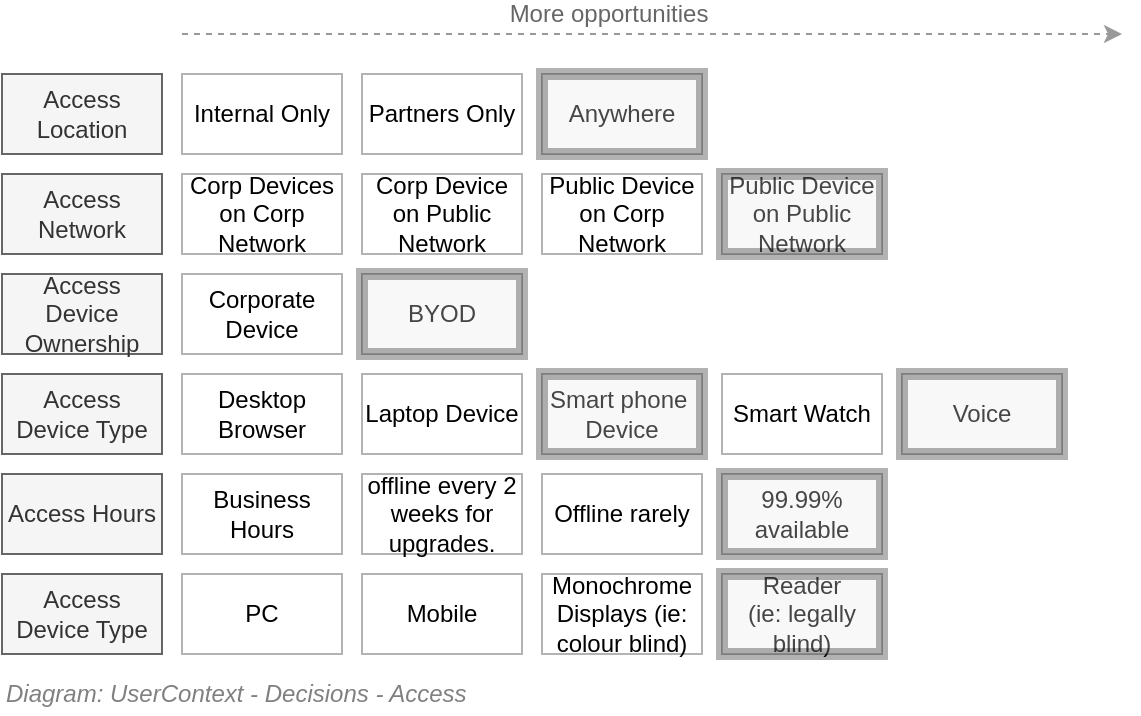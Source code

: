 <mxfile compressed="false" version="17.5.0" type="google">
  <diagram name="User Context/Decisions/Access" id="wuKyTM1Aeqc9ZpzhQ8_M">
    <mxGraphModel grid="1" page="1" gridSize="10" guides="1" tooltips="1" connect="1" arrows="1" fold="1" pageScale="1" pageWidth="827" pageHeight="1169" math="0" shadow="0">
      <root>
        <mxCell id="xtrtIprGjCq3bWZC8pVK-0" />
        <mxCell id="xtrtIprGjCq3bWZC8pVK-48" value="Diagram" style="" parent="xtrtIprGjCq3bWZC8pVK-0" />
        <mxCell id="xtrtIprGjCq3bWZC8pVK-3" value="Internal Only" style="rounded=0;whiteSpace=wrap;html=1;shadow=0;glass=0;comic=0;strokeColor=#B3B3B3;fillColor=none;fontSize=12;align=center;" vertex="1" parent="xtrtIprGjCq3bWZC8pVK-48">
          <mxGeometry x="210" y="200" width="80" height="40" as="geometry" />
        </mxCell>
        <mxCell id="xtrtIprGjCq3bWZC8pVK-4" value="Partners Only" style="rounded=0;whiteSpace=wrap;html=1;shadow=0;glass=0;comic=0;strokeColor=#B3B3B3;fillColor=none;fontSize=12;align=center;" vertex="1" parent="xtrtIprGjCq3bWZC8pVK-48">
          <mxGeometry x="300" y="200" width="80" height="40" as="geometry" />
        </mxCell>
        <mxCell id="xtrtIprGjCq3bWZC8pVK-5" value="Anywhere" style="rounded=0;whiteSpace=wrap;html=1;shadow=0;glass=0;comic=0;strokeColor=#B3B3B3;fillColor=none;fontSize=12;align=center;" vertex="1" parent="xtrtIprGjCq3bWZC8pVK-48">
          <mxGeometry x="390" y="200" width="80" height="40" as="geometry" />
        </mxCell>
        <mxCell id="xtrtIprGjCq3bWZC8pVK-6" value="Access Location" style="rounded=0;whiteSpace=wrap;html=1;shadow=0;glass=0;comic=0;strokeColor=#666666;fillColor=#f5f5f5;fontSize=12;align=center;fontColor=#333333;" vertex="1" parent="xtrtIprGjCq3bWZC8pVK-48">
          <mxGeometry x="120" y="200" width="80" height="40" as="geometry" />
        </mxCell>
        <mxCell id="xtrtIprGjCq3bWZC8pVK-7" value="Corp Devices on Corp Network" style="rounded=0;whiteSpace=wrap;html=1;shadow=0;glass=0;comic=0;strokeColor=#B3B3B3;fillColor=none;fontSize=12;align=center;" vertex="1" parent="xtrtIprGjCq3bWZC8pVK-48">
          <mxGeometry x="210" y="250" width="80" height="40" as="geometry" />
        </mxCell>
        <mxCell id="xtrtIprGjCq3bWZC8pVK-8" value="Corp Device on Public Network" style="rounded=0;whiteSpace=wrap;html=1;shadow=0;glass=0;comic=0;strokeColor=#B3B3B3;fillColor=none;fontSize=12;align=center;" vertex="1" parent="xtrtIprGjCq3bWZC8pVK-48">
          <mxGeometry x="300" y="250" width="80" height="40" as="geometry" />
        </mxCell>
        <mxCell id="xtrtIprGjCq3bWZC8pVK-9" value="Public Device&lt;br&gt;on Corp Network" style="rounded=0;whiteSpace=wrap;html=1;shadow=0;glass=0;comic=0;strokeColor=#B3B3B3;fillColor=none;fontSize=12;align=center;" vertex="1" parent="xtrtIprGjCq3bWZC8pVK-48">
          <mxGeometry x="390" y="250" width="80" height="40" as="geometry" />
        </mxCell>
        <mxCell id="xtrtIprGjCq3bWZC8pVK-10" value="Access Network" style="rounded=0;whiteSpace=wrap;html=1;shadow=0;glass=0;comic=0;strokeColor=#666666;fillColor=#f5f5f5;fontSize=12;align=center;fontColor=#333333;" vertex="1" parent="xtrtIprGjCq3bWZC8pVK-48">
          <mxGeometry x="120" y="250" width="80" height="40" as="geometry" />
        </mxCell>
        <mxCell id="xtrtIprGjCq3bWZC8pVK-11" value="Public Device on Public Network" style="rounded=0;whiteSpace=wrap;html=1;shadow=0;glass=0;comic=0;strokeColor=#B3B3B3;fillColor=none;fontSize=12;align=center;" vertex="1" parent="xtrtIprGjCq3bWZC8pVK-48">
          <mxGeometry x="480" y="250" width="80" height="40" as="geometry" />
        </mxCell>
        <mxCell id="xtrtIprGjCq3bWZC8pVK-12" value="Access Device Ownership" style="rounded=0;whiteSpace=wrap;html=1;shadow=0;glass=0;comic=0;strokeColor=#666666;fillColor=#f5f5f5;fontSize=12;align=center;fontColor=#333333;" vertex="1" parent="xtrtIprGjCq3bWZC8pVK-48">
          <mxGeometry x="120" y="300" width="80" height="40" as="geometry" />
        </mxCell>
        <mxCell id="xtrtIprGjCq3bWZC8pVK-13" value="Corporate Device" style="rounded=0;whiteSpace=wrap;html=1;shadow=0;glass=0;comic=0;strokeColor=#B3B3B3;fillColor=none;fontSize=12;align=center;" vertex="1" parent="xtrtIprGjCq3bWZC8pVK-48">
          <mxGeometry x="210" y="300" width="80" height="40" as="geometry" />
        </mxCell>
        <mxCell id="xtrtIprGjCq3bWZC8pVK-14" value="BYOD" style="rounded=0;whiteSpace=wrap;html=1;shadow=0;glass=0;comic=0;strokeColor=#B3B3B3;fillColor=none;fontSize=12;align=center;" vertex="1" parent="xtrtIprGjCq3bWZC8pVK-48">
          <mxGeometry x="300" y="300" width="80" height="40" as="geometry" />
        </mxCell>
        <mxCell id="xtrtIprGjCq3bWZC8pVK-15" value="Access Device Type" style="rounded=0;whiteSpace=wrap;html=1;shadow=0;glass=0;comic=0;strokeColor=#666666;fillColor=#f5f5f5;fontSize=12;align=center;fontColor=#333333;" vertex="1" parent="xtrtIprGjCq3bWZC8pVK-48">
          <mxGeometry x="120" y="350" width="80" height="40" as="geometry" />
        </mxCell>
        <mxCell id="xtrtIprGjCq3bWZC8pVK-16" value="Desktop Browser" style="rounded=0;whiteSpace=wrap;html=1;shadow=0;glass=0;comic=0;strokeColor=#B3B3B3;fillColor=none;fontSize=12;align=center;" vertex="1" parent="xtrtIprGjCq3bWZC8pVK-48">
          <mxGeometry x="210" y="350" width="80" height="40" as="geometry" />
        </mxCell>
        <mxCell id="xtrtIprGjCq3bWZC8pVK-17" value="Smart phone&amp;nbsp;&lt;br&gt;Device" style="rounded=0;whiteSpace=wrap;html=1;shadow=0;glass=0;comic=0;strokeColor=#B3B3B3;fillColor=none;fontSize=12;align=center;" vertex="1" parent="xtrtIprGjCq3bWZC8pVK-48">
          <mxGeometry x="390" y="350" width="80" height="40" as="geometry" />
        </mxCell>
        <mxCell id="xtrtIprGjCq3bWZC8pVK-18" value="Laptop Device" style="rounded=0;whiteSpace=wrap;html=1;shadow=0;glass=0;comic=0;strokeColor=#B3B3B3;fillColor=none;fontSize=12;align=center;" vertex="1" parent="xtrtIprGjCq3bWZC8pVK-48">
          <mxGeometry x="300" y="350" width="80" height="40" as="geometry" />
        </mxCell>
        <mxCell id="xtrtIprGjCq3bWZC8pVK-19" value="Smart Watch" style="rounded=0;whiteSpace=wrap;html=1;shadow=0;glass=0;comic=0;strokeColor=#B3B3B3;fillColor=none;fontSize=12;align=center;" vertex="1" parent="xtrtIprGjCq3bWZC8pVK-48">
          <mxGeometry x="480" y="350" width="80" height="40" as="geometry" />
        </mxCell>
        <mxCell id="xtrtIprGjCq3bWZC8pVK-20" value="Voice" style="rounded=0;whiteSpace=wrap;html=1;shadow=0;glass=0;comic=0;strokeColor=#B3B3B3;fillColor=none;fontSize=12;align=center;" vertex="1" parent="xtrtIprGjCq3bWZC8pVK-48">
          <mxGeometry x="570" y="350" width="80" height="40" as="geometry" />
        </mxCell>
        <mxCell id="mM1z1xGTrgnPffgzlvfD-0" value="Access Hours" style="rounded=0;whiteSpace=wrap;html=1;shadow=0;glass=0;comic=0;strokeColor=#666666;fillColor=#f5f5f5;fontSize=12;align=center;fontColor=#333333;" vertex="1" parent="xtrtIprGjCq3bWZC8pVK-48">
          <mxGeometry x="120" y="400" width="80" height="40" as="geometry" />
        </mxCell>
        <mxCell id="mM1z1xGTrgnPffgzlvfD-1" value="Business Hours" style="rounded=0;whiteSpace=wrap;html=1;shadow=0;glass=0;comic=0;strokeColor=#B3B3B3;fillColor=none;fontSize=12;align=center;" vertex="1" parent="xtrtIprGjCq3bWZC8pVK-48">
          <mxGeometry x="210" y="400" width="80" height="40" as="geometry" />
        </mxCell>
        <mxCell id="mM1z1xGTrgnPffgzlvfD-2" value="offline every 2 weeks for upgrades." style="rounded=0;whiteSpace=wrap;html=1;shadow=0;glass=0;comic=0;strokeColor=#B3B3B3;fillColor=none;fontSize=12;align=center;" vertex="1" parent="xtrtIprGjCq3bWZC8pVK-48">
          <mxGeometry x="300" y="400" width="80" height="40" as="geometry" />
        </mxCell>
        <mxCell id="mM1z1xGTrgnPffgzlvfD-3" value="Offline rarely" style="rounded=0;whiteSpace=wrap;html=1;shadow=0;glass=0;comic=0;strokeColor=#B3B3B3;fillColor=none;fontSize=12;align=center;" vertex="1" parent="xtrtIprGjCq3bWZC8pVK-48">
          <mxGeometry x="390" y="400" width="80" height="40" as="geometry" />
        </mxCell>
        <mxCell id="mM1z1xGTrgnPffgzlvfD-4" value="99.99% available" style="rounded=0;whiteSpace=wrap;html=1;shadow=0;glass=0;comic=0;strokeColor=#B3B3B3;fillColor=none;fontSize=12;align=center;" vertex="1" parent="xtrtIprGjCq3bWZC8pVK-48">
          <mxGeometry x="480" y="400" width="80" height="40" as="geometry" />
        </mxCell>
        <mxCell id="ILN_eGuTsBcTbiqSokJy-5" value="More opportunities" style="endArrow=classic;html=1;dashed=1;labelBackgroundColor=none;strokeColor=#999999;fontFamily=Helvetica;fontSize=12;fontColor=#666666;" edge="1" parent="xtrtIprGjCq3bWZC8pVK-48">
          <mxGeometry x="-0.095" y="10" width="50" height="50" relative="1" as="geometry">
            <mxPoint x="210" y="180" as="sourcePoint" />
            <mxPoint x="680" y="180" as="targetPoint" />
            <mxPoint as="offset" />
          </mxGeometry>
        </mxCell>
        <mxCell id="H0S9pE_0NT19e9u1CxKv-0" value="Access Device Type" style="rounded=0;whiteSpace=wrap;html=1;shadow=0;glass=0;comic=0;strokeColor=#666666;fillColor=#f5f5f5;fontSize=12;align=center;fontColor=#333333;" vertex="1" parent="xtrtIprGjCq3bWZC8pVK-48">
          <mxGeometry x="120" y="450" width="80" height="40" as="geometry" />
        </mxCell>
        <mxCell id="H0S9pE_0NT19e9u1CxKv-1" value="PC" style="rounded=0;whiteSpace=wrap;html=1;shadow=0;glass=0;comic=0;strokeColor=#B3B3B3;fillColor=none;fontSize=12;align=center;" vertex="1" parent="xtrtIprGjCq3bWZC8pVK-48">
          <mxGeometry x="210" y="450" width="80" height="40" as="geometry" />
        </mxCell>
        <mxCell id="H0S9pE_0NT19e9u1CxKv-3" value="Monochrome Displays (ie: colour blind)" style="rounded=0;whiteSpace=wrap;html=1;shadow=0;glass=0;comic=0;strokeColor=#B3B3B3;fillColor=none;fontSize=12;align=center;" vertex="1" parent="xtrtIprGjCq3bWZC8pVK-48">
          <mxGeometry x="390" y="450" width="80" height="40" as="geometry" />
        </mxCell>
        <mxCell id="H0S9pE_0NT19e9u1CxKv-4" value="Mobile" style="rounded=0;whiteSpace=wrap;html=1;shadow=0;glass=0;comic=0;strokeColor=#B3B3B3;fillColor=none;fontSize=12;align=center;" vertex="1" parent="xtrtIprGjCq3bWZC8pVK-48">
          <mxGeometry x="300" y="450" width="80" height="40" as="geometry" />
        </mxCell>
        <mxCell id="H0S9pE_0NT19e9u1CxKv-5" value="Reader&lt;br&gt;(ie: legally blind)" style="rounded=0;whiteSpace=wrap;html=1;shadow=0;glass=0;comic=0;strokeColor=#B3B3B3;fillColor=none;fontSize=12;align=center;" vertex="1" parent="xtrtIprGjCq3bWZC8pVK-48">
          <mxGeometry x="480" y="450" width="80" height="40" as="geometry" />
        </mxCell>
        <mxCell id="xtrtIprGjCq3bWZC8pVK-111" value="Overlays" style="" parent="xtrtIprGjCq3bWZC8pVK-0" />
        <mxCell id="xtrtIprGjCq3bWZC8pVK-112" value="" style="rounded=0;whiteSpace=wrap;html=1;shadow=0;glass=0;comic=0;strokeColor=#000000;fillColor=#E6E6E6;fontSize=10;align=center;strokeWidth=6;opacity=30;" vertex="1" parent="xtrtIprGjCq3bWZC8pVK-111">
          <mxGeometry x="480" y="250" width="80" height="40" as="geometry" />
        </mxCell>
        <mxCell id="xtrtIprGjCq3bWZC8pVK-114" value="" style="rounded=0;whiteSpace=wrap;html=1;shadow=0;glass=0;comic=0;strokeColor=#000000;fillColor=#E6E6E6;fontSize=10;align=center;strokeWidth=6;opacity=30;" vertex="1" parent="xtrtIprGjCq3bWZC8pVK-111">
          <mxGeometry x="390" y="200" width="80" height="40" as="geometry" />
        </mxCell>
        <mxCell id="xtrtIprGjCq3bWZC8pVK-120" value="" style="rounded=0;whiteSpace=wrap;html=1;shadow=0;glass=0;comic=0;strokeColor=#000000;fillColor=#E6E6E6;fontSize=10;align=center;strokeWidth=6;opacity=30;" vertex="1" parent="xtrtIprGjCq3bWZC8pVK-111">
          <mxGeometry x="300" y="300" width="80" height="40" as="geometry" />
        </mxCell>
        <mxCell id="xtrtIprGjCq3bWZC8pVK-124" value="" style="rounded=0;whiteSpace=wrap;html=1;shadow=0;glass=0;comic=0;strokeColor=#000000;fillColor=#E6E6E6;fontSize=10;align=center;strokeWidth=6;opacity=30;" vertex="1" parent="xtrtIprGjCq3bWZC8pVK-111">
          <mxGeometry x="390" y="350" width="80" height="40" as="geometry" />
        </mxCell>
        <mxCell id="mM1z1xGTrgnPffgzlvfD-5" value="" style="rounded=0;whiteSpace=wrap;html=1;shadow=0;glass=0;comic=0;strokeColor=#000000;fillColor=#E6E6E6;fontSize=10;align=center;strokeWidth=6;opacity=30;" vertex="1" parent="xtrtIprGjCq3bWZC8pVK-111">
          <mxGeometry x="480" y="400" width="80" height="40" as="geometry" />
        </mxCell>
        <mxCell id="QLWgsfKuzUF5twwMGVFW-0" value="" style="rounded=0;whiteSpace=wrap;html=1;shadow=0;glass=0;comic=0;strokeColor=#000000;fillColor=#E6E6E6;fontSize=10;align=center;strokeWidth=6;opacity=30;" vertex="1" parent="xtrtIprGjCq3bWZC8pVK-111">
          <mxGeometry x="570" y="350" width="80" height="40" as="geometry" />
        </mxCell>
        <mxCell id="H0S9pE_0NT19e9u1CxKv-6" value="" style="rounded=0;whiteSpace=wrap;html=1;shadow=0;glass=0;comic=0;strokeColor=#000000;fillColor=#E6E6E6;fontSize=10;align=center;strokeWidth=6;opacity=30;" vertex="1" parent="xtrtIprGjCq3bWZC8pVK-111">
          <mxGeometry x="480" y="450" width="80" height="40" as="geometry" />
        </mxCell>
        <mxCell id="E777v5j3KCza3Fu8V6sD-0" value="Title/Diagram" parent="xtrtIprGjCq3bWZC8pVK-0" />
        <mxCell id="E777v5j3KCza3Fu8V6sD-1" value="&lt;font style=&quot;font-size: 12px ; font-weight: normal&quot;&gt;&lt;i&gt;Diagram: UserContext - Decisions - Access&lt;/i&gt;&lt;/font&gt;" style="text;strokeColor=none;fillColor=none;html=1;fontSize=10;fontStyle=1;verticalAlign=middle;align=left;shadow=0;glass=0;comic=0;opacity=30;fontColor=#808080;" vertex="1" parent="E777v5j3KCza3Fu8V6sD-0">
          <mxGeometry x="120" y="500" width="520" height="20" as="geometry" />
        </mxCell>
      </root>
    </mxGraphModel>
  </diagram>
</mxfile>
